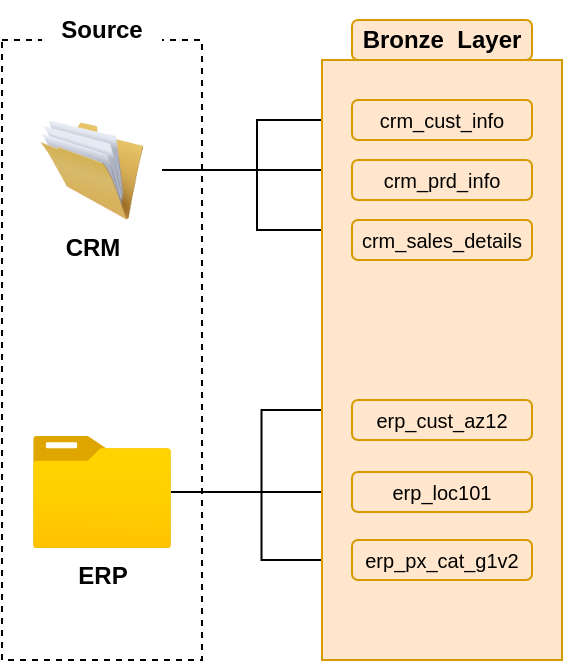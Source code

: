 <mxfile version="28.1.2">
  <diagram name="Page-1" id="ZRghS7cikStAzflewc2l">
    <mxGraphModel dx="706" dy="531" grid="1" gridSize="10" guides="1" tooltips="1" connect="1" arrows="1" fold="1" page="1" pageScale="1" pageWidth="850" pageHeight="1100" math="0" shadow="0">
      <root>
        <mxCell id="0" />
        <mxCell id="1" parent="0" />
        <mxCell id="EF2nwmXu5p3IJCyfQNzA-1" value="" style="rounded=0;whiteSpace=wrap;html=1;fillColor=none;dashed=1;fontStyle=1" vertex="1" parent="1">
          <mxGeometry x="20" y="100" width="100" height="310" as="geometry" />
        </mxCell>
        <mxCell id="EF2nwmXu5p3IJCyfQNzA-5" value="&lt;b&gt;Source&lt;/b&gt;" style="rounded=1;whiteSpace=wrap;html=1;strokeColor=none;" vertex="1" parent="1">
          <mxGeometry x="40" y="80" width="60" height="30" as="geometry" />
        </mxCell>
        <mxCell id="EF2nwmXu5p3IJCyfQNzA-33" style="edgeStyle=orthogonalEdgeStyle;rounded=0;orthogonalLoop=1;jettySize=auto;html=1;entryX=0;entryY=0.5;entryDx=0;entryDy=0;" edge="1" parent="1" source="EF2nwmXu5p3IJCyfQNzA-8" target="EF2nwmXu5p3IJCyfQNzA-19">
          <mxGeometry relative="1" as="geometry" />
        </mxCell>
        <mxCell id="EF2nwmXu5p3IJCyfQNzA-34" style="edgeStyle=orthogonalEdgeStyle;rounded=0;orthogonalLoop=1;jettySize=auto;html=1;entryX=0;entryY=0.25;entryDx=0;entryDy=0;" edge="1" parent="1" source="EF2nwmXu5p3IJCyfQNzA-8" target="EF2nwmXu5p3IJCyfQNzA-20">
          <mxGeometry relative="1" as="geometry" />
        </mxCell>
        <mxCell id="EF2nwmXu5p3IJCyfQNzA-35" style="edgeStyle=orthogonalEdgeStyle;rounded=0;orthogonalLoop=1;jettySize=auto;html=1;entryX=0;entryY=0.25;entryDx=0;entryDy=0;" edge="1" parent="1" source="EF2nwmXu5p3IJCyfQNzA-8" target="EF2nwmXu5p3IJCyfQNzA-17">
          <mxGeometry relative="1" as="geometry" />
        </mxCell>
        <mxCell id="EF2nwmXu5p3IJCyfQNzA-8" value="CRM" style="image;html=1;image=img/lib/clip_art/general/Full_Folder_128x128.png;fontStyle=1" vertex="1" parent="1">
          <mxGeometry x="30" y="140" width="70" height="50" as="geometry" />
        </mxCell>
        <mxCell id="EF2nwmXu5p3IJCyfQNzA-30" style="edgeStyle=orthogonalEdgeStyle;rounded=0;orthogonalLoop=1;jettySize=auto;html=1;entryX=0;entryY=0.25;entryDx=0;entryDy=0;" edge="1" parent="1" source="EF2nwmXu5p3IJCyfQNzA-10" target="EF2nwmXu5p3IJCyfQNzA-26">
          <mxGeometry relative="1" as="geometry" />
        </mxCell>
        <mxCell id="EF2nwmXu5p3IJCyfQNzA-31" style="edgeStyle=orthogonalEdgeStyle;rounded=0;orthogonalLoop=1;jettySize=auto;html=1;entryX=0;entryY=0.5;entryDx=0;entryDy=0;" edge="1" parent="1" source="EF2nwmXu5p3IJCyfQNzA-10" target="EF2nwmXu5p3IJCyfQNzA-27">
          <mxGeometry relative="1" as="geometry" />
        </mxCell>
        <mxCell id="EF2nwmXu5p3IJCyfQNzA-32" style="edgeStyle=orthogonalEdgeStyle;rounded=0;orthogonalLoop=1;jettySize=auto;html=1;entryX=0;entryY=0.5;entryDx=0;entryDy=0;" edge="1" parent="1" source="EF2nwmXu5p3IJCyfQNzA-10" target="EF2nwmXu5p3IJCyfQNzA-29">
          <mxGeometry relative="1" as="geometry" />
        </mxCell>
        <mxCell id="EF2nwmXu5p3IJCyfQNzA-10" value="ERP" style="image;aspect=fixed;html=1;points=[];align=center;fontSize=12;image=img/lib/azure2/general/Folder_Blank.svg;fontStyle=1" vertex="1" parent="1">
          <mxGeometry x="35.5" y="298" width="69" height="56.0" as="geometry" />
        </mxCell>
        <mxCell id="EF2nwmXu5p3IJCyfQNzA-12" value="" style="rounded=0;whiteSpace=wrap;html=1;fillColor=#ffe6cc;strokeColor=#d79b00;" vertex="1" parent="1">
          <mxGeometry x="180" y="110" width="120" height="300" as="geometry" />
        </mxCell>
        <mxCell id="EF2nwmXu5p3IJCyfQNzA-15" value="&lt;b&gt;Bronze&amp;nbsp; Layer&lt;/b&gt;" style="rounded=1;whiteSpace=wrap;html=1;fillColor=#ffe6cc;strokeColor=#d79b00;" vertex="1" parent="1">
          <mxGeometry x="195" y="90" width="90" height="20" as="geometry" />
        </mxCell>
        <mxCell id="EF2nwmXu5p3IJCyfQNzA-17" value="&lt;font style=&quot;font-size: 10px;&quot;&gt;crm_sales_details&lt;/font&gt;" style="rounded=1;whiteSpace=wrap;html=1;fillColor=#ffe6cc;strokeColor=#d79b00;" vertex="1" parent="1">
          <mxGeometry x="195" y="190" width="90" height="20" as="geometry" />
        </mxCell>
        <mxCell id="EF2nwmXu5p3IJCyfQNzA-19" value="&lt;font style=&quot;font-size: 10px;&quot;&gt;crm_cust_info&lt;/font&gt;" style="rounded=1;whiteSpace=wrap;html=1;fillColor=#ffe6cc;strokeColor=#d79b00;" vertex="1" parent="1">
          <mxGeometry x="195" y="130" width="90" height="20" as="geometry" />
        </mxCell>
        <mxCell id="EF2nwmXu5p3IJCyfQNzA-20" value="&lt;font style=&quot;font-size: 10px;&quot;&gt;crm_prd_info&lt;/font&gt;" style="rounded=1;whiteSpace=wrap;html=1;fillColor=#ffe6cc;strokeColor=#d79b00;" vertex="1" parent="1">
          <mxGeometry x="195" y="160" width="90" height="20" as="geometry" />
        </mxCell>
        <mxCell id="EF2nwmXu5p3IJCyfQNzA-26" value="&lt;span style=&quot;font-size: 10px;&quot;&gt;erp_cust_az12&lt;/span&gt;" style="rounded=1;whiteSpace=wrap;html=1;fillColor=#ffe6cc;strokeColor=#d79b00;" vertex="1" parent="1">
          <mxGeometry x="195" y="280" width="90" height="20" as="geometry" />
        </mxCell>
        <mxCell id="EF2nwmXu5p3IJCyfQNzA-27" value="&lt;font style=&quot;font-size: 10px;&quot;&gt;erp_loc101&lt;/font&gt;" style="rounded=1;whiteSpace=wrap;html=1;fillColor=#ffe6cc;strokeColor=#d79b00;" vertex="1" parent="1">
          <mxGeometry x="195" y="316" width="90" height="20" as="geometry" />
        </mxCell>
        <mxCell id="EF2nwmXu5p3IJCyfQNzA-29" value="&lt;font style=&quot;font-size: 10px;&quot;&gt;erp_px_cat_g1v2&lt;/font&gt;" style="rounded=1;whiteSpace=wrap;html=1;fillColor=#ffe6cc;strokeColor=#d79b00;" vertex="1" parent="1">
          <mxGeometry x="195" y="350" width="90" height="20" as="geometry" />
        </mxCell>
      </root>
    </mxGraphModel>
  </diagram>
</mxfile>
